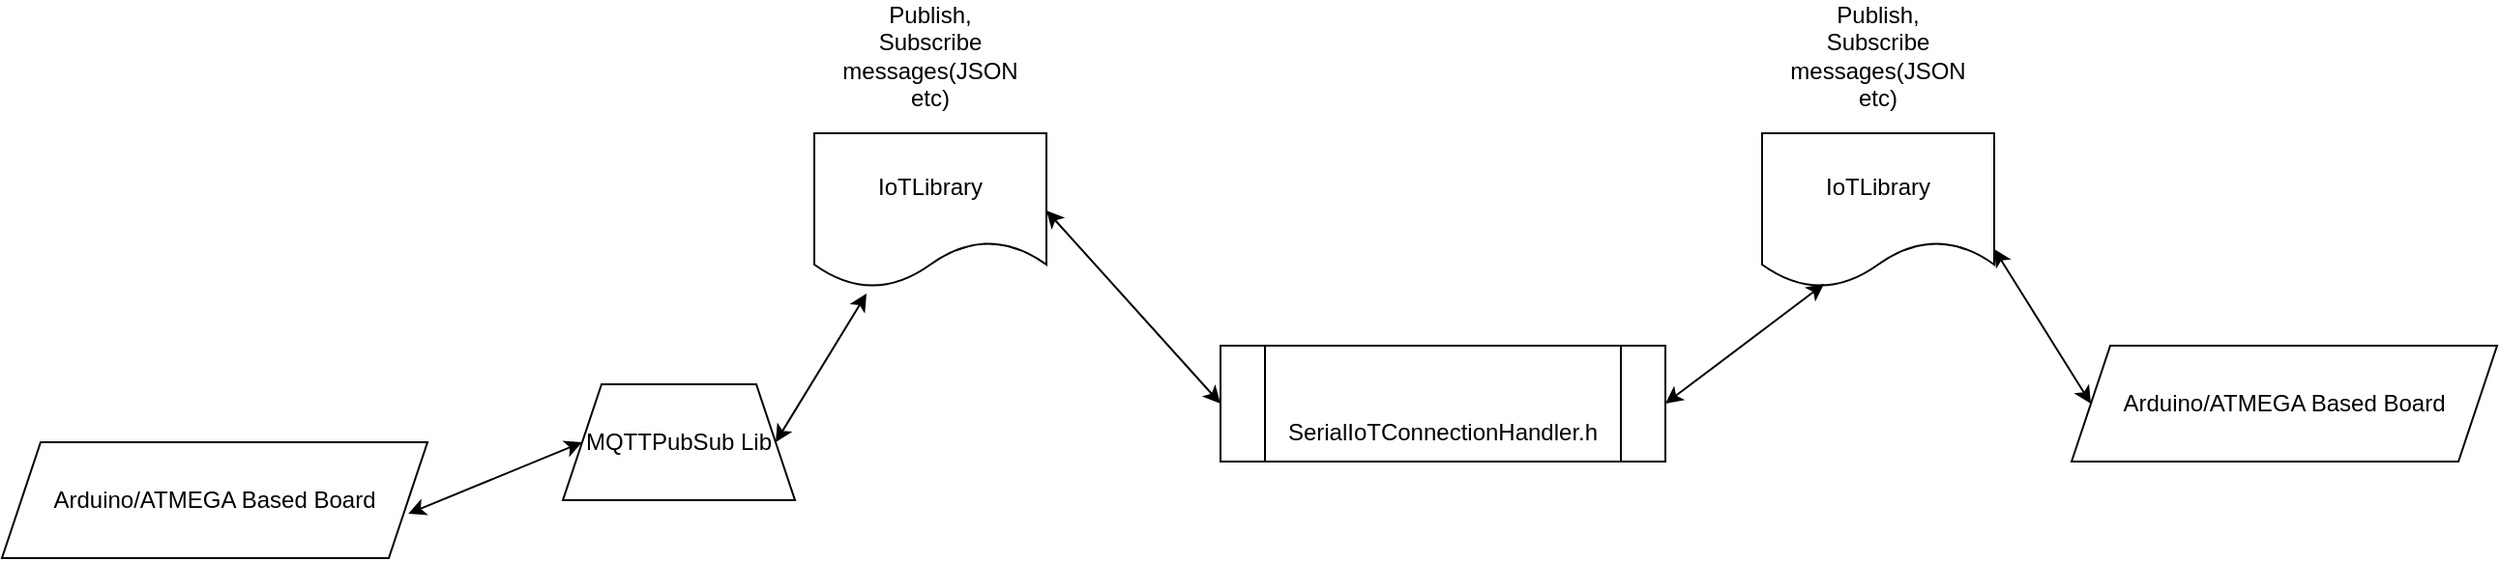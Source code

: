 <mxfile version="14.4.8" type="device"><diagram id="o7oWR9AXF--dLi3U_u6_" name="Page-1"><mxGraphModel dx="1888" dy="530" grid="1" gridSize="10" guides="1" tooltips="1" connect="1" arrows="1" fold="1" page="1" pageScale="1" pageWidth="850" pageHeight="1100" math="0" shadow="0"><root><mxCell id="0"/><mxCell id="1" parent="0"/><mxCell id="zNJOtgyLfNY0D6esj0RI-1" value="&lt;br/&gt;&lt;br/&gt;&lt;p style=&quot;margin-top: 0px ; margin-bottom: 0px ; margin-left: 0px ; margin-right: 0px ; text-indent: 0px&quot;&gt;SerialIoTConnectionHandler.h&lt;/p&gt;" style="shape=process;whiteSpace=wrap;html=1;backgroundOutline=1;" vertex="1" parent="1"><mxGeometry x="390" y="220" width="230" height="60" as="geometry"/></mxCell><mxCell id="zNJOtgyLfNY0D6esj0RI-2" value="Arduino/ATMEGA Based Board" style="shape=parallelogram;perimeter=parallelogramPerimeter;whiteSpace=wrap;html=1;fixedSize=1;" vertex="1" parent="1"><mxGeometry x="830" y="220" width="220" height="60" as="geometry"/></mxCell><mxCell id="zNJOtgyLfNY0D6esj0RI-3" value="IoTLibrary" style="shape=document;whiteSpace=wrap;html=1;boundedLbl=1;" vertex="1" parent="1"><mxGeometry x="670" y="110" width="120" height="80" as="geometry"/></mxCell><mxCell id="zNJOtgyLfNY0D6esj0RI-4" value="" style="endArrow=classic;startArrow=classic;html=1;exitX=1;exitY=0.5;exitDx=0;exitDy=0;entryX=0.267;entryY=0.975;entryDx=0;entryDy=0;entryPerimeter=0;" edge="1" parent="1" source="zNJOtgyLfNY0D6esj0RI-1" target="zNJOtgyLfNY0D6esj0RI-3"><mxGeometry width="50" height="50" relative="1" as="geometry"><mxPoint x="640" y="280" as="sourcePoint"/><mxPoint x="690" y="230" as="targetPoint"/></mxGeometry></mxCell><mxCell id="zNJOtgyLfNY0D6esj0RI-5" value="" style="endArrow=classic;startArrow=classic;html=1;entryX=1;entryY=0.75;entryDx=0;entryDy=0;exitX=0;exitY=0.5;exitDx=0;exitDy=0;" edge="1" parent="1" source="zNJOtgyLfNY0D6esj0RI-2" target="zNJOtgyLfNY0D6esj0RI-3"><mxGeometry width="50" height="50" relative="1" as="geometry"><mxPoint x="640" y="280" as="sourcePoint"/><mxPoint x="690" y="230" as="targetPoint"/></mxGeometry></mxCell><mxCell id="zNJOtgyLfNY0D6esj0RI-7" value="IoTLibrary" style="shape=document;whiteSpace=wrap;html=1;boundedLbl=1;" vertex="1" parent="1"><mxGeometry x="180" y="110" width="120" height="80" as="geometry"/></mxCell><mxCell id="zNJOtgyLfNY0D6esj0RI-8" value="Arduino/ATMEGA Based Board" style="shape=parallelogram;perimeter=parallelogramPerimeter;whiteSpace=wrap;html=1;fixedSize=1;" vertex="1" parent="1"><mxGeometry x="-240" y="270" width="220" height="60" as="geometry"/></mxCell><mxCell id="zNJOtgyLfNY0D6esj0RI-10" value="" style="endArrow=classic;startArrow=classic;html=1;entryX=0;entryY=0.5;entryDx=0;entryDy=0;exitX=1;exitY=0.5;exitDx=0;exitDy=0;" edge="1" parent="1" source="zNJOtgyLfNY0D6esj0RI-7" target="zNJOtgyLfNY0D6esj0RI-1"><mxGeometry width="50" height="50" relative="1" as="geometry"><mxPoint x="250" y="340" as="sourcePoint"/><mxPoint x="300" y="290" as="targetPoint"/></mxGeometry></mxCell><mxCell id="zNJOtgyLfNY0D6esj0RI-11" value="MQTTPubSub Lib" style="shape=trapezoid;perimeter=trapezoidPerimeter;whiteSpace=wrap;html=1;fixedSize=1;" vertex="1" parent="1"><mxGeometry x="50" y="240" width="120" height="60" as="geometry"/></mxCell><mxCell id="zNJOtgyLfNY0D6esj0RI-13" value="" style="endArrow=classic;startArrow=classic;html=1;exitX=0.955;exitY=0.617;exitDx=0;exitDy=0;exitPerimeter=0;entryX=0;entryY=0.5;entryDx=0;entryDy=0;" edge="1" parent="1" source="zNJOtgyLfNY0D6esj0RI-8" target="zNJOtgyLfNY0D6esj0RI-11"><mxGeometry width="50" height="50" relative="1" as="geometry"><mxPoint x="250" y="340" as="sourcePoint"/><mxPoint x="300" y="290" as="targetPoint"/></mxGeometry></mxCell><mxCell id="zNJOtgyLfNY0D6esj0RI-14" value="" style="endArrow=classic;startArrow=classic;html=1;entryX=0.225;entryY=1.038;entryDx=0;entryDy=0;entryPerimeter=0;exitX=1;exitY=0.5;exitDx=0;exitDy=0;" edge="1" parent="1" source="zNJOtgyLfNY0D6esj0RI-11" target="zNJOtgyLfNY0D6esj0RI-7"><mxGeometry width="50" height="50" relative="1" as="geometry"><mxPoint x="250" y="340" as="sourcePoint"/><mxPoint x="300" y="290" as="targetPoint"/></mxGeometry></mxCell><mxCell id="zNJOtgyLfNY0D6esj0RI-15" value="Publish, Subscribe messages(JSON etc)" style="text;html=1;strokeColor=none;fillColor=none;align=center;verticalAlign=middle;whiteSpace=wrap;rounded=0;" vertex="1" parent="1"><mxGeometry x="710" y="60" width="40" height="20" as="geometry"/></mxCell><mxCell id="zNJOtgyLfNY0D6esj0RI-16" value="Publish, Subscribe messages(JSON etc)" style="text;html=1;strokeColor=none;fillColor=none;align=center;verticalAlign=middle;whiteSpace=wrap;rounded=0;" vertex="1" parent="1"><mxGeometry x="220" y="60" width="40" height="20" as="geometry"/></mxCell></root></mxGraphModel></diagram></mxfile>